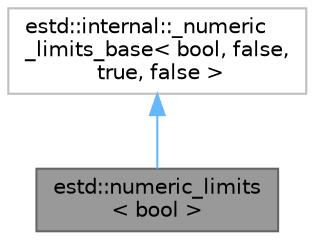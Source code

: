 digraph "estd::numeric_limits&lt; bool &gt;"
{
 // LATEX_PDF_SIZE
  bgcolor="transparent";
  edge [fontname=Helvetica,fontsize=10,labelfontname=Helvetica,labelfontsize=10];
  node [fontname=Helvetica,fontsize=10,shape=box,height=0.2,width=0.4];
  Node1 [id="Node000001",label="estd::numeric_limits\l\< bool \>",height=0.2,width=0.4,color="gray40", fillcolor="grey60", style="filled", fontcolor="black",tooltip=" "];
  Node2 -> Node1 [id="edge1_Node000001_Node000002",dir="back",color="steelblue1",style="solid",tooltip=" "];
  Node2 [id="Node000002",label="estd::internal::_numeric\l_limits_base\< bool, false,\l true, false \>",height=0.2,width=0.4,color="grey75", fillcolor="white", style="filled",URL="$d2/d50/structestd_1_1internal_1_1__numeric__limits__base.html",tooltip=" "];
}
